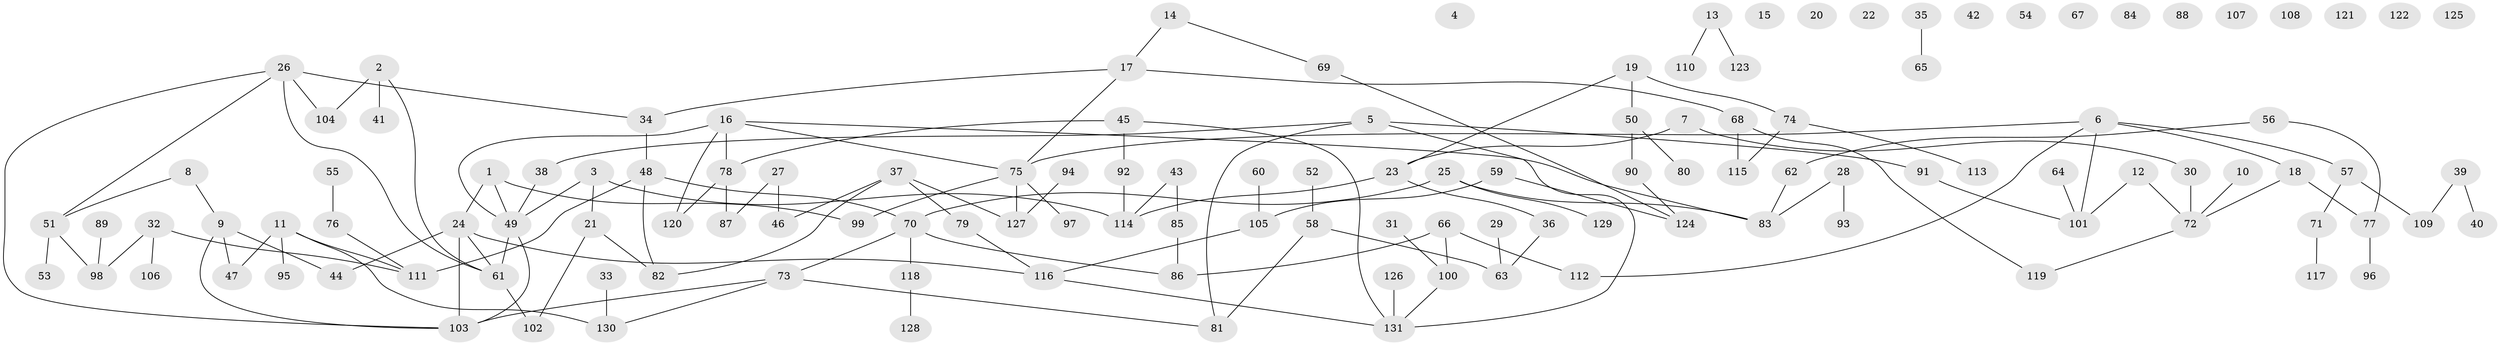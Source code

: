 // Generated by graph-tools (version 1.1) at 2025/25/03/09/25 03:25:18]
// undirected, 131 vertices, 149 edges
graph export_dot {
graph [start="1"]
  node [color=gray90,style=filled];
  1;
  2;
  3;
  4;
  5;
  6;
  7;
  8;
  9;
  10;
  11;
  12;
  13;
  14;
  15;
  16;
  17;
  18;
  19;
  20;
  21;
  22;
  23;
  24;
  25;
  26;
  27;
  28;
  29;
  30;
  31;
  32;
  33;
  34;
  35;
  36;
  37;
  38;
  39;
  40;
  41;
  42;
  43;
  44;
  45;
  46;
  47;
  48;
  49;
  50;
  51;
  52;
  53;
  54;
  55;
  56;
  57;
  58;
  59;
  60;
  61;
  62;
  63;
  64;
  65;
  66;
  67;
  68;
  69;
  70;
  71;
  72;
  73;
  74;
  75;
  76;
  77;
  78;
  79;
  80;
  81;
  82;
  83;
  84;
  85;
  86;
  87;
  88;
  89;
  90;
  91;
  92;
  93;
  94;
  95;
  96;
  97;
  98;
  99;
  100;
  101;
  102;
  103;
  104;
  105;
  106;
  107;
  108;
  109;
  110;
  111;
  112;
  113;
  114;
  115;
  116;
  117;
  118;
  119;
  120;
  121;
  122;
  123;
  124;
  125;
  126;
  127;
  128;
  129;
  130;
  131;
  1 -- 24;
  1 -- 49;
  1 -- 99;
  2 -- 41;
  2 -- 61;
  2 -- 104;
  3 -- 21;
  3 -- 49;
  3 -- 114;
  5 -- 38;
  5 -- 81;
  5 -- 91;
  5 -- 131;
  6 -- 18;
  6 -- 57;
  6 -- 75;
  6 -- 101;
  6 -- 112;
  7 -- 23;
  7 -- 30;
  8 -- 9;
  8 -- 51;
  9 -- 44;
  9 -- 47;
  9 -- 103;
  10 -- 72;
  11 -- 47;
  11 -- 95;
  11 -- 111;
  11 -- 130;
  12 -- 72;
  12 -- 101;
  13 -- 110;
  13 -- 123;
  14 -- 17;
  14 -- 69;
  16 -- 49;
  16 -- 75;
  16 -- 78;
  16 -- 83;
  16 -- 120;
  17 -- 34;
  17 -- 68;
  17 -- 75;
  18 -- 72;
  18 -- 77;
  19 -- 23;
  19 -- 50;
  19 -- 74;
  21 -- 82;
  21 -- 102;
  23 -- 36;
  23 -- 114;
  24 -- 44;
  24 -- 61;
  24 -- 103;
  24 -- 116;
  25 -- 70;
  25 -- 83;
  25 -- 129;
  26 -- 34;
  26 -- 51;
  26 -- 61;
  26 -- 103;
  26 -- 104;
  27 -- 46;
  27 -- 87;
  28 -- 83;
  28 -- 93;
  29 -- 63;
  30 -- 72;
  31 -- 100;
  32 -- 98;
  32 -- 106;
  32 -- 111;
  33 -- 130;
  34 -- 48;
  35 -- 65;
  36 -- 63;
  37 -- 46;
  37 -- 79;
  37 -- 82;
  37 -- 127;
  38 -- 49;
  39 -- 40;
  39 -- 109;
  43 -- 85;
  43 -- 114;
  45 -- 78;
  45 -- 92;
  45 -- 131;
  48 -- 70;
  48 -- 82;
  48 -- 111;
  49 -- 61;
  49 -- 103;
  50 -- 80;
  50 -- 90;
  51 -- 53;
  51 -- 98;
  52 -- 58;
  55 -- 76;
  56 -- 62;
  56 -- 77;
  57 -- 71;
  57 -- 109;
  58 -- 63;
  58 -- 81;
  59 -- 105;
  59 -- 124;
  60 -- 105;
  61 -- 102;
  62 -- 83;
  64 -- 101;
  66 -- 86;
  66 -- 100;
  66 -- 112;
  68 -- 115;
  68 -- 119;
  69 -- 124;
  70 -- 73;
  70 -- 86;
  70 -- 118;
  71 -- 117;
  72 -- 119;
  73 -- 81;
  73 -- 103;
  73 -- 130;
  74 -- 113;
  74 -- 115;
  75 -- 97;
  75 -- 99;
  75 -- 127;
  76 -- 111;
  77 -- 96;
  78 -- 87;
  78 -- 120;
  79 -- 116;
  85 -- 86;
  89 -- 98;
  90 -- 124;
  91 -- 101;
  92 -- 114;
  94 -- 127;
  100 -- 131;
  105 -- 116;
  116 -- 131;
  118 -- 128;
  126 -- 131;
}
